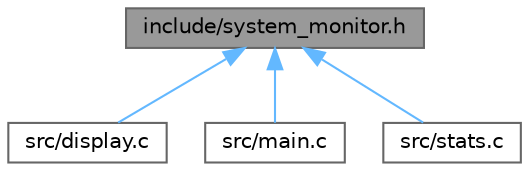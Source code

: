 digraph "include/system_monitor.h"
{
 // INTERACTIVE_SVG=YES
 // LATEX_PDF_SIZE
  bgcolor="transparent";
  edge [fontname=Helvetica,fontsize=10,labelfontname=Helvetica,labelfontsize=10];
  node [fontname=Helvetica,fontsize=10,shape=box,height=0.2,width=0.4];
  Node1 [id="Node000001",label="include/system_monitor.h",height=0.2,width=0.4,color="gray40", fillcolor="grey60", style="filled", fontcolor="black",tooltip="Main header file for the system monitor application."];
  Node1 -> Node2 [id="edge1_Node000001_Node000002",dir="back",color="steelblue1",style="solid",tooltip=" "];
  Node2 [id="Node000002",label="src/display.c",height=0.2,width=0.4,color="grey40", fillcolor="white", style="filled",URL="$db/d85/display_8c.html",tooltip="Implementation of display-related functions."];
  Node1 -> Node3 [id="edge2_Node000001_Node000003",dir="back",color="steelblue1",style="solid",tooltip=" "];
  Node3 [id="Node000003",label="src/main.c",height=0.2,width=0.4,color="grey40", fillcolor="white", style="filled",URL="$d0/d29/main_8c.html",tooltip="Main entry point for the system monitor application."];
  Node1 -> Node4 [id="edge3_Node000001_Node000004",dir="back",color="steelblue1",style="solid",tooltip=" "];
  Node4 [id="Node000004",label="src/stats.c",height=0.2,width=0.4,color="grey40", fillcolor="white", style="filled",URL="$da/df1/stats_8c.html",tooltip="Implementation of system statistics gathering functions."];
}
